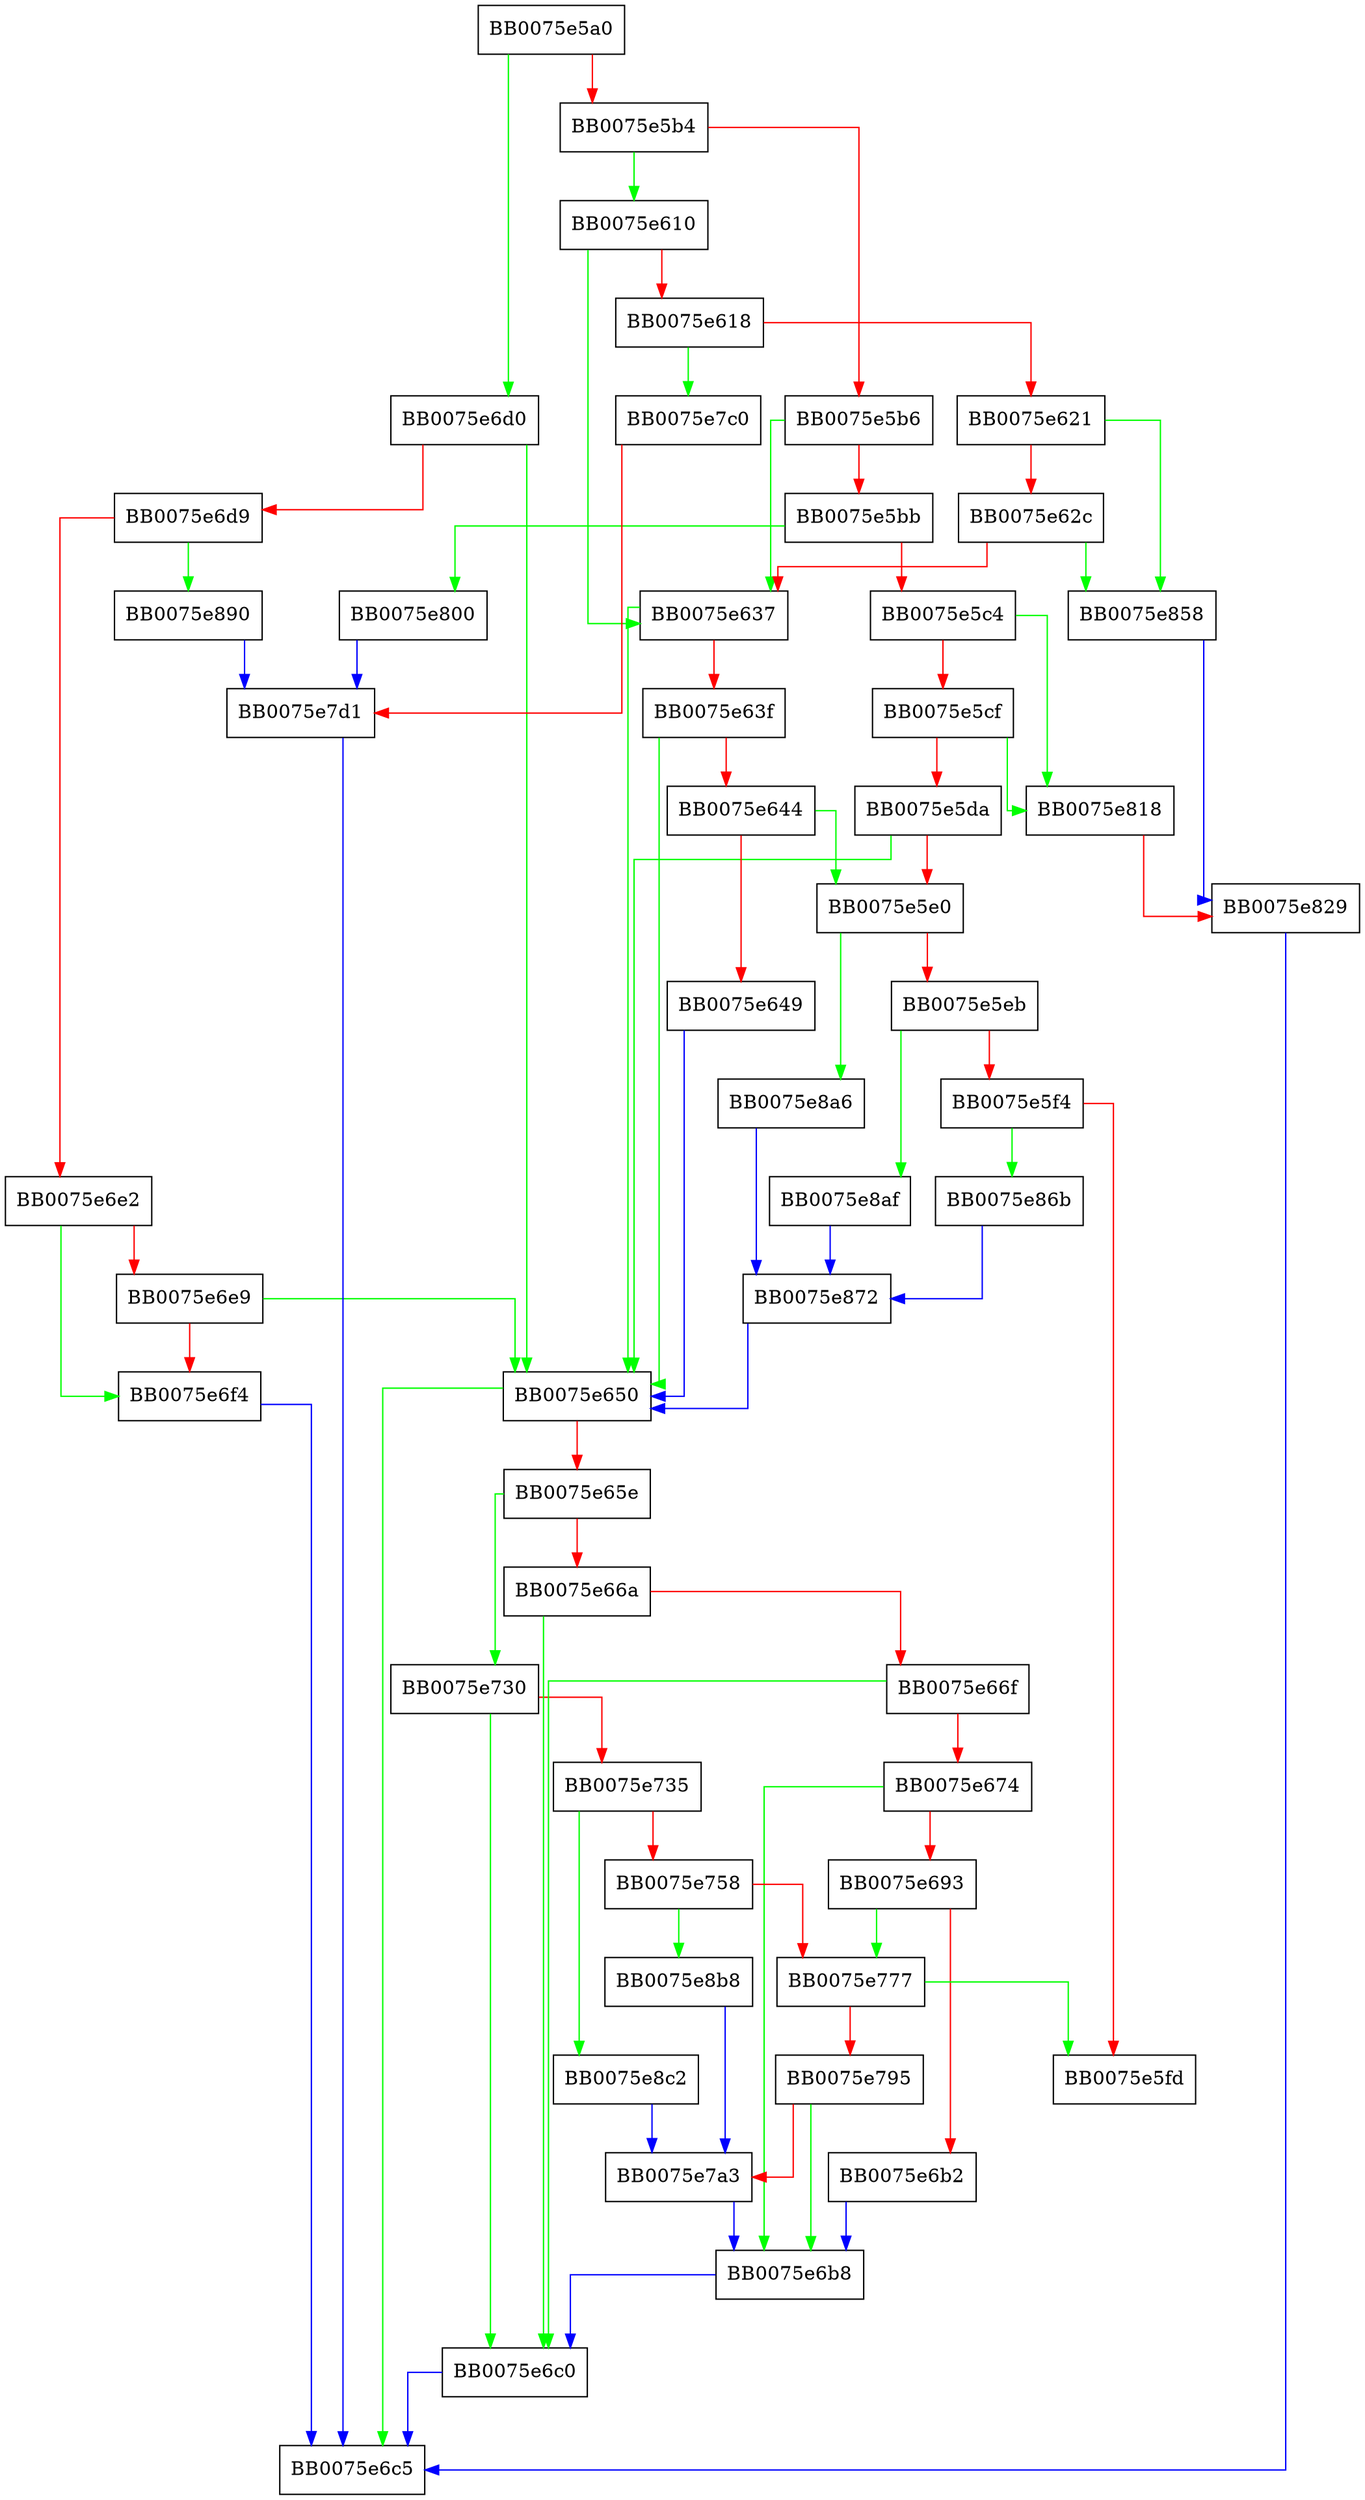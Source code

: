 digraph fix_hkdf_mode {
  node [shape="box"];
  graph [splines=ortho];
  BB0075e5a0 -> BB0075e6d0 [color="green"];
  BB0075e5a0 -> BB0075e5b4 [color="red"];
  BB0075e5b4 -> BB0075e610 [color="green"];
  BB0075e5b4 -> BB0075e5b6 [color="red"];
  BB0075e5b6 -> BB0075e637 [color="green"];
  BB0075e5b6 -> BB0075e5bb [color="red"];
  BB0075e5bb -> BB0075e800 [color="green"];
  BB0075e5bb -> BB0075e5c4 [color="red"];
  BB0075e5c4 -> BB0075e818 [color="green"];
  BB0075e5c4 -> BB0075e5cf [color="red"];
  BB0075e5cf -> BB0075e818 [color="green"];
  BB0075e5cf -> BB0075e5da [color="red"];
  BB0075e5da -> BB0075e650 [color="green"];
  BB0075e5da -> BB0075e5e0 [color="red"];
  BB0075e5e0 -> BB0075e8a6 [color="green"];
  BB0075e5e0 -> BB0075e5eb [color="red"];
  BB0075e5eb -> BB0075e8af [color="green"];
  BB0075e5eb -> BB0075e5f4 [color="red"];
  BB0075e5f4 -> BB0075e86b [color="green"];
  BB0075e5f4 -> BB0075e5fd [color="red"];
  BB0075e610 -> BB0075e637 [color="green"];
  BB0075e610 -> BB0075e618 [color="red"];
  BB0075e618 -> BB0075e7c0 [color="green"];
  BB0075e618 -> BB0075e621 [color="red"];
  BB0075e621 -> BB0075e858 [color="green"];
  BB0075e621 -> BB0075e62c [color="red"];
  BB0075e62c -> BB0075e858 [color="green"];
  BB0075e62c -> BB0075e637 [color="red"];
  BB0075e637 -> BB0075e650 [color="green"];
  BB0075e637 -> BB0075e63f [color="red"];
  BB0075e63f -> BB0075e650 [color="green"];
  BB0075e63f -> BB0075e644 [color="red"];
  BB0075e644 -> BB0075e5e0 [color="green"];
  BB0075e644 -> BB0075e649 [color="red"];
  BB0075e649 -> BB0075e650 [color="blue"];
  BB0075e650 -> BB0075e6c5 [color="green"];
  BB0075e650 -> BB0075e65e [color="red"];
  BB0075e65e -> BB0075e730 [color="green"];
  BB0075e65e -> BB0075e66a [color="red"];
  BB0075e66a -> BB0075e6c0 [color="green"];
  BB0075e66a -> BB0075e66f [color="red"];
  BB0075e66f -> BB0075e6c0 [color="green"];
  BB0075e66f -> BB0075e674 [color="red"];
  BB0075e674 -> BB0075e6b8 [color="green"];
  BB0075e674 -> BB0075e693 [color="red"];
  BB0075e693 -> BB0075e777 [color="green"];
  BB0075e693 -> BB0075e6b2 [color="red"];
  BB0075e6b2 -> BB0075e6b8 [color="blue"];
  BB0075e6b8 -> BB0075e6c0 [color="blue"];
  BB0075e6c0 -> BB0075e6c5 [color="blue"];
  BB0075e6d0 -> BB0075e650 [color="green"];
  BB0075e6d0 -> BB0075e6d9 [color="red"];
  BB0075e6d9 -> BB0075e890 [color="green"];
  BB0075e6d9 -> BB0075e6e2 [color="red"];
  BB0075e6e2 -> BB0075e6f4 [color="green"];
  BB0075e6e2 -> BB0075e6e9 [color="red"];
  BB0075e6e9 -> BB0075e650 [color="green"];
  BB0075e6e9 -> BB0075e6f4 [color="red"];
  BB0075e6f4 -> BB0075e6c5 [color="blue"];
  BB0075e730 -> BB0075e6c0 [color="green"];
  BB0075e730 -> BB0075e735 [color="red"];
  BB0075e735 -> BB0075e8c2 [color="green"];
  BB0075e735 -> BB0075e758 [color="red"];
  BB0075e758 -> BB0075e8b8 [color="green"];
  BB0075e758 -> BB0075e777 [color="red"];
  BB0075e777 -> BB0075e5fd [color="green"];
  BB0075e777 -> BB0075e795 [color="red"];
  BB0075e795 -> BB0075e6b8 [color="green"];
  BB0075e795 -> BB0075e7a3 [color="red"];
  BB0075e7a3 -> BB0075e6b8 [color="blue"];
  BB0075e7c0 -> BB0075e7d1 [color="red"];
  BB0075e7d1 -> BB0075e6c5 [color="blue"];
  BB0075e800 -> BB0075e7d1 [color="blue"];
  BB0075e818 -> BB0075e829 [color="red"];
  BB0075e829 -> BB0075e6c5 [color="blue"];
  BB0075e858 -> BB0075e829 [color="blue"];
  BB0075e86b -> BB0075e872 [color="blue"];
  BB0075e872 -> BB0075e650 [color="blue"];
  BB0075e890 -> BB0075e7d1 [color="blue"];
  BB0075e8a6 -> BB0075e872 [color="blue"];
  BB0075e8af -> BB0075e872 [color="blue"];
  BB0075e8b8 -> BB0075e7a3 [color="blue"];
  BB0075e8c2 -> BB0075e7a3 [color="blue"];
}